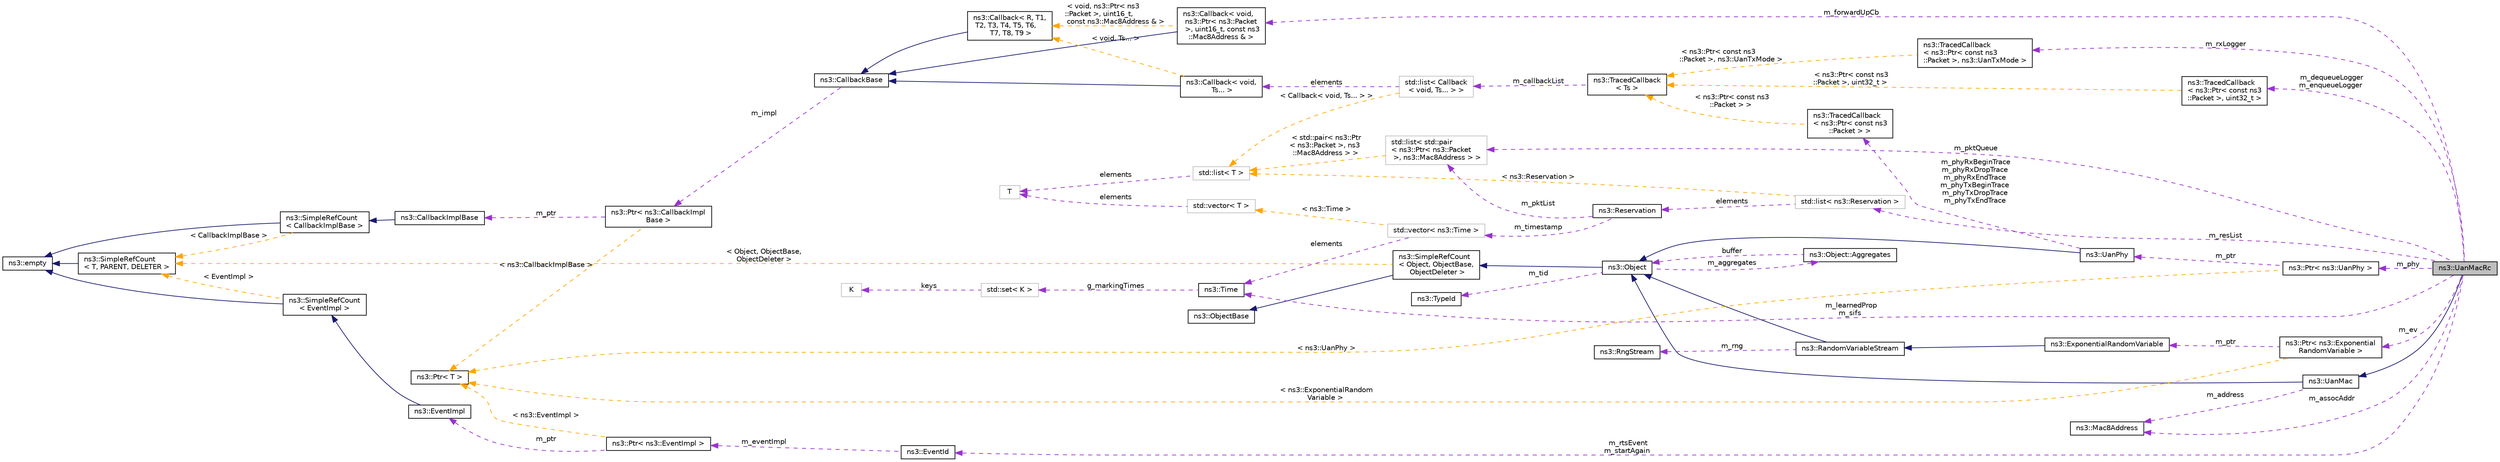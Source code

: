 digraph "ns3::UanMacRc"
{
 // LATEX_PDF_SIZE
  edge [fontname="Helvetica",fontsize="10",labelfontname="Helvetica",labelfontsize="10"];
  node [fontname="Helvetica",fontsize="10",shape=record];
  rankdir="LR";
  Node1 [label="ns3::UanMacRc",height=0.2,width=0.4,color="black", fillcolor="grey75", style="filled", fontcolor="black",tooltip="Non-gateway node MAC for reservation channel MAC protocol."];
  Node2 -> Node1 [dir="back",color="midnightblue",fontsize="10",style="solid",fontname="Helvetica"];
  Node2 [label="ns3::UanMac",height=0.2,width=0.4,color="black", fillcolor="white", style="filled",URL="$classns3_1_1_uan_mac.html",tooltip="Virtual base class for all UAN MAC protocols."];
  Node3 -> Node2 [dir="back",color="midnightblue",fontsize="10",style="solid",fontname="Helvetica"];
  Node3 [label="ns3::Object",height=0.2,width=0.4,color="black", fillcolor="white", style="filled",URL="$classns3_1_1_object.html",tooltip="A base class which provides memory management and object aggregation."];
  Node4 -> Node3 [dir="back",color="midnightblue",fontsize="10",style="solid",fontname="Helvetica"];
  Node4 [label="ns3::SimpleRefCount\l\< Object, ObjectBase,\l ObjectDeleter \>",height=0.2,width=0.4,color="black", fillcolor="white", style="filled",URL="$classns3_1_1_simple_ref_count.html",tooltip=" "];
  Node5 -> Node4 [dir="back",color="midnightblue",fontsize="10",style="solid",fontname="Helvetica"];
  Node5 [label="ns3::ObjectBase",height=0.2,width=0.4,color="black", fillcolor="white", style="filled",URL="$classns3_1_1_object_base.html",tooltip="Anchor the ns-3 type and attribute system."];
  Node6 -> Node4 [dir="back",color="orange",fontsize="10",style="dashed",label=" \< Object, ObjectBase,\l ObjectDeleter \>" ,fontname="Helvetica"];
  Node6 [label="ns3::SimpleRefCount\l\< T, PARENT, DELETER \>",height=0.2,width=0.4,color="black", fillcolor="white", style="filled",URL="$classns3_1_1_simple_ref_count.html",tooltip="A template-based reference counting class."];
  Node7 -> Node6 [dir="back",color="midnightblue",fontsize="10",style="solid",fontname="Helvetica"];
  Node7 [label="ns3::empty",height=0.2,width=0.4,color="black", fillcolor="white", style="filled",URL="$classns3_1_1empty.html",tooltip="make Callback use a separate empty type"];
  Node8 -> Node3 [dir="back",color="darkorchid3",fontsize="10",style="dashed",label=" m_tid" ,fontname="Helvetica"];
  Node8 [label="ns3::TypeId",height=0.2,width=0.4,color="black", fillcolor="white", style="filled",URL="$classns3_1_1_type_id.html",tooltip="a unique identifier for an interface."];
  Node9 -> Node3 [dir="back",color="darkorchid3",fontsize="10",style="dashed",label=" m_aggregates" ,fontname="Helvetica"];
  Node9 [label="ns3::Object::Aggregates",height=0.2,width=0.4,color="black", fillcolor="white", style="filled",URL="$structns3_1_1_object_1_1_aggregates.html",tooltip="The list of Objects aggregated to this one."];
  Node3 -> Node9 [dir="back",color="darkorchid3",fontsize="10",style="dashed",label=" buffer" ,fontname="Helvetica"];
  Node10 -> Node2 [dir="back",color="darkorchid3",fontsize="10",style="dashed",label=" m_address" ,fontname="Helvetica"];
  Node10 [label="ns3::Mac8Address",height=0.2,width=0.4,color="black", fillcolor="white", style="filled",URL="$classns3_1_1_mac8_address.html",tooltip="A class used for addressing MAC8 MAC's."];
  Node11 -> Node1 [dir="back",color="darkorchid3",fontsize="10",style="dashed",label=" m_resList" ,fontname="Helvetica"];
  Node11 [label="std::list\< ns3::Reservation \>",height=0.2,width=0.4,color="grey75", fillcolor="white", style="filled",tooltip=" "];
  Node12 -> Node11 [dir="back",color="darkorchid3",fontsize="10",style="dashed",label=" elements" ,fontname="Helvetica"];
  Node12 [label="ns3::Reservation",height=0.2,width=0.4,color="black", fillcolor="white", style="filled",URL="$classns3_1_1_reservation.html",tooltip="Stores reservation info for use in scheduling data channel by reservation channel MAC."];
  Node13 -> Node12 [dir="back",color="darkorchid3",fontsize="10",style="dashed",label=" m_timestamp" ,fontname="Helvetica"];
  Node13 [label="std::vector\< ns3::Time \>",height=0.2,width=0.4,color="grey75", fillcolor="white", style="filled",tooltip=" "];
  Node14 -> Node13 [dir="back",color="darkorchid3",fontsize="10",style="dashed",label=" elements" ,fontname="Helvetica"];
  Node14 [label="ns3::Time",height=0.2,width=0.4,color="black", fillcolor="white", style="filled",URL="$classns3_1_1_time.html",tooltip="Simulation virtual time values and global simulation resolution."];
  Node15 -> Node14 [dir="back",color="darkorchid3",fontsize="10",style="dashed",label=" g_markingTimes" ,fontname="Helvetica"];
  Node15 [label="std::set\< K \>",height=0.2,width=0.4,color="grey75", fillcolor="white", style="filled",tooltip=" "];
  Node16 -> Node15 [dir="back",color="darkorchid3",fontsize="10",style="dashed",label=" keys" ,fontname="Helvetica"];
  Node16 [label="K",height=0.2,width=0.4,color="grey75", fillcolor="white", style="filled",tooltip=" "];
  Node17 -> Node13 [dir="back",color="orange",fontsize="10",style="dashed",label=" \< ns3::Time \>" ,fontname="Helvetica"];
  Node17 [label="std::vector\< T \>",height=0.2,width=0.4,color="grey75", fillcolor="white", style="filled",tooltip=" "];
  Node18 -> Node17 [dir="back",color="darkorchid3",fontsize="10",style="dashed",label=" elements" ,fontname="Helvetica"];
  Node18 [label="T",height=0.2,width=0.4,color="grey75", fillcolor="white", style="filled",tooltip=" "];
  Node19 -> Node12 [dir="back",color="darkorchid3",fontsize="10",style="dashed",label=" m_pktList" ,fontname="Helvetica"];
  Node19 [label="std::list\< std::pair\l\< ns3::Ptr\< ns3::Packet\l \>, ns3::Mac8Address \> \>",height=0.2,width=0.4,color="grey75", fillcolor="white", style="filled",tooltip=" "];
  Node20 -> Node19 [dir="back",color="orange",fontsize="10",style="dashed",label=" \< std::pair\< ns3::Ptr\l\< ns3::Packet \>, ns3\l::Mac8Address \> \>" ,fontname="Helvetica"];
  Node20 [label="std::list\< T \>",height=0.2,width=0.4,color="grey75", fillcolor="white", style="filled",tooltip=" "];
  Node18 -> Node20 [dir="back",color="darkorchid3",fontsize="10",style="dashed",label=" elements" ,fontname="Helvetica"];
  Node20 -> Node11 [dir="back",color="orange",fontsize="10",style="dashed",label=" \< ns3::Reservation \>" ,fontname="Helvetica"];
  Node21 -> Node1 [dir="back",color="darkorchid3",fontsize="10",style="dashed",label=" m_phy" ,fontname="Helvetica"];
  Node21 [label="ns3::Ptr\< ns3::UanPhy \>",height=0.2,width=0.4,color="black", fillcolor="white", style="filled",URL="$classns3_1_1_ptr.html",tooltip=" "];
  Node22 -> Node21 [dir="back",color="darkorchid3",fontsize="10",style="dashed",label=" m_ptr" ,fontname="Helvetica"];
  Node22 [label="ns3::UanPhy",height=0.2,width=0.4,color="black", fillcolor="white", style="filled",URL="$classns3_1_1_uan_phy.html",tooltip="Base class for UAN Phy models."];
  Node3 -> Node22 [dir="back",color="midnightblue",fontsize="10",style="solid",fontname="Helvetica"];
  Node23 -> Node22 [dir="back",color="darkorchid3",fontsize="10",style="dashed",label=" m_phyRxBeginTrace\nm_phyRxDropTrace\nm_phyRxEndTrace\nm_phyTxBeginTrace\nm_phyTxDropTrace\nm_phyTxEndTrace" ,fontname="Helvetica"];
  Node23 [label="ns3::TracedCallback\l\< ns3::Ptr\< const ns3\l::Packet \> \>",height=0.2,width=0.4,color="black", fillcolor="white", style="filled",URL="$classns3_1_1_traced_callback.html",tooltip=" "];
  Node24 -> Node23 [dir="back",color="orange",fontsize="10",style="dashed",label=" \< ns3::Ptr\< const ns3\l::Packet \> \>" ,fontname="Helvetica"];
  Node24 [label="ns3::TracedCallback\l\< Ts \>",height=0.2,width=0.4,color="black", fillcolor="white", style="filled",URL="$classns3_1_1_traced_callback.html",tooltip="Forward calls to a chain of Callback."];
  Node25 -> Node24 [dir="back",color="darkorchid3",fontsize="10",style="dashed",label=" m_callbackList" ,fontname="Helvetica"];
  Node25 [label="std::list\< Callback\l\< void, Ts... \> \>",height=0.2,width=0.4,color="grey75", fillcolor="white", style="filled",tooltip=" "];
  Node26 -> Node25 [dir="back",color="darkorchid3",fontsize="10",style="dashed",label=" elements" ,fontname="Helvetica"];
  Node26 [label="ns3::Callback\< void,\l Ts... \>",height=0.2,width=0.4,color="black", fillcolor="white", style="filled",URL="$classns3_1_1_callback.html",tooltip=" "];
  Node27 -> Node26 [dir="back",color="midnightblue",fontsize="10",style="solid",fontname="Helvetica"];
  Node27 [label="ns3::CallbackBase",height=0.2,width=0.4,color="black", fillcolor="white", style="filled",URL="$classns3_1_1_callback_base.html",tooltip="Base class for Callback class."];
  Node28 -> Node27 [dir="back",color="darkorchid3",fontsize="10",style="dashed",label=" m_impl" ,fontname="Helvetica"];
  Node28 [label="ns3::Ptr\< ns3::CallbackImpl\lBase \>",height=0.2,width=0.4,color="black", fillcolor="white", style="filled",URL="$classns3_1_1_ptr.html",tooltip=" "];
  Node29 -> Node28 [dir="back",color="darkorchid3",fontsize="10",style="dashed",label=" m_ptr" ,fontname="Helvetica"];
  Node29 [label="ns3::CallbackImplBase",height=0.2,width=0.4,color="black", fillcolor="white", style="filled",URL="$classns3_1_1_callback_impl_base.html",tooltip="Abstract base class for CallbackImpl Provides reference counting and equality test."];
  Node30 -> Node29 [dir="back",color="midnightblue",fontsize="10",style="solid",fontname="Helvetica"];
  Node30 [label="ns3::SimpleRefCount\l\< CallbackImplBase \>",height=0.2,width=0.4,color="black", fillcolor="white", style="filled",URL="$classns3_1_1_simple_ref_count.html",tooltip=" "];
  Node7 -> Node30 [dir="back",color="midnightblue",fontsize="10",style="solid",fontname="Helvetica"];
  Node6 -> Node30 [dir="back",color="orange",fontsize="10",style="dashed",label=" \< CallbackImplBase \>" ,fontname="Helvetica"];
  Node31 -> Node28 [dir="back",color="orange",fontsize="10",style="dashed",label=" \< ns3::CallbackImplBase \>" ,fontname="Helvetica"];
  Node31 [label="ns3::Ptr\< T \>",height=0.2,width=0.4,color="black", fillcolor="white", style="filled",URL="$classns3_1_1_ptr.html",tooltip="Smart pointer class similar to boost::intrusive_ptr."];
  Node32 -> Node26 [dir="back",color="orange",fontsize="10",style="dashed",label=" \< void, Ts... \>" ,fontname="Helvetica"];
  Node32 [label="ns3::Callback\< R, T1,\l T2, T3, T4, T5, T6,\l T7, T8, T9 \>",height=0.2,width=0.4,color="black", fillcolor="white", style="filled",URL="$classns3_1_1_callback.html",tooltip="Callback template class."];
  Node27 -> Node32 [dir="back",color="midnightblue",fontsize="10",style="solid",fontname="Helvetica"];
  Node20 -> Node25 [dir="back",color="orange",fontsize="10",style="dashed",label=" \< Callback\< void, Ts... \> \>" ,fontname="Helvetica"];
  Node31 -> Node21 [dir="back",color="orange",fontsize="10",style="dashed",label=" \< ns3::UanPhy \>" ,fontname="Helvetica"];
  Node33 -> Node1 [dir="back",color="darkorchid3",fontsize="10",style="dashed",label=" m_rxLogger" ,fontname="Helvetica"];
  Node33 [label="ns3::TracedCallback\l\< ns3::Ptr\< const ns3\l::Packet \>, ns3::UanTxMode \>",height=0.2,width=0.4,color="black", fillcolor="white", style="filled",URL="$classns3_1_1_traced_callback.html",tooltip=" "];
  Node24 -> Node33 [dir="back",color="orange",fontsize="10",style="dashed",label=" \< ns3::Ptr\< const ns3\l::Packet \>, ns3::UanTxMode \>" ,fontname="Helvetica"];
  Node34 -> Node1 [dir="back",color="darkorchid3",fontsize="10",style="dashed",label=" m_rtsEvent\nm_startAgain" ,fontname="Helvetica"];
  Node34 [label="ns3::EventId",height=0.2,width=0.4,color="black", fillcolor="white", style="filled",URL="$classns3_1_1_event_id.html",tooltip="An identifier for simulation events."];
  Node35 -> Node34 [dir="back",color="darkorchid3",fontsize="10",style="dashed",label=" m_eventImpl" ,fontname="Helvetica"];
  Node35 [label="ns3::Ptr\< ns3::EventImpl \>",height=0.2,width=0.4,color="black", fillcolor="white", style="filled",URL="$classns3_1_1_ptr.html",tooltip=" "];
  Node36 -> Node35 [dir="back",color="darkorchid3",fontsize="10",style="dashed",label=" m_ptr" ,fontname="Helvetica"];
  Node36 [label="ns3::EventImpl",height=0.2,width=0.4,color="black", fillcolor="white", style="filled",URL="$classns3_1_1_event_impl.html",tooltip="A simulation event."];
  Node37 -> Node36 [dir="back",color="midnightblue",fontsize="10",style="solid",fontname="Helvetica"];
  Node37 [label="ns3::SimpleRefCount\l\< EventImpl \>",height=0.2,width=0.4,color="black", fillcolor="white", style="filled",URL="$classns3_1_1_simple_ref_count.html",tooltip=" "];
  Node7 -> Node37 [dir="back",color="midnightblue",fontsize="10",style="solid",fontname="Helvetica"];
  Node6 -> Node37 [dir="back",color="orange",fontsize="10",style="dashed",label=" \< EventImpl \>" ,fontname="Helvetica"];
  Node31 -> Node35 [dir="back",color="orange",fontsize="10",style="dashed",label=" \< ns3::EventImpl \>" ,fontname="Helvetica"];
  Node14 -> Node1 [dir="back",color="darkorchid3",fontsize="10",style="dashed",label=" m_learnedProp\nm_sifs" ,fontname="Helvetica"];
  Node10 -> Node1 [dir="back",color="darkorchid3",fontsize="10",style="dashed",label=" m_assocAddr" ,fontname="Helvetica"];
  Node19 -> Node1 [dir="back",color="darkorchid3",fontsize="10",style="dashed",label=" m_pktQueue" ,fontname="Helvetica"];
  Node38 -> Node1 [dir="back",color="darkorchid3",fontsize="10",style="dashed",label=" m_ev" ,fontname="Helvetica"];
  Node38 [label="ns3::Ptr\< ns3::Exponential\lRandomVariable \>",height=0.2,width=0.4,color="black", fillcolor="white", style="filled",URL="$classns3_1_1_ptr.html",tooltip=" "];
  Node39 -> Node38 [dir="back",color="darkorchid3",fontsize="10",style="dashed",label=" m_ptr" ,fontname="Helvetica"];
  Node39 [label="ns3::ExponentialRandomVariable",height=0.2,width=0.4,color="black", fillcolor="white", style="filled",URL="$classns3_1_1_exponential_random_variable.html",tooltip="The exponential distribution Random Number Generator (RNG)."];
  Node40 -> Node39 [dir="back",color="midnightblue",fontsize="10",style="solid",fontname="Helvetica"];
  Node40 [label="ns3::RandomVariableStream",height=0.2,width=0.4,color="black", fillcolor="white", style="filled",URL="$classns3_1_1_random_variable_stream.html",tooltip="The basic uniform Random Number Generator (RNG)."];
  Node3 -> Node40 [dir="back",color="midnightblue",fontsize="10",style="solid",fontname="Helvetica"];
  Node41 -> Node40 [dir="back",color="darkorchid3",fontsize="10",style="dashed",label=" m_rng" ,fontname="Helvetica"];
  Node41 [label="ns3::RngStream",height=0.2,width=0.4,color="black", fillcolor="white", style="filled",URL="$classns3_1_1_rng_stream.html",tooltip="Combined Multiple-Recursive Generator MRG32k3a."];
  Node31 -> Node38 [dir="back",color="orange",fontsize="10",style="dashed",label=" \< ns3::ExponentialRandom\lVariable \>" ,fontname="Helvetica"];
  Node42 -> Node1 [dir="back",color="darkorchid3",fontsize="10",style="dashed",label=" m_forwardUpCb" ,fontname="Helvetica"];
  Node42 [label="ns3::Callback\< void,\l ns3::Ptr\< ns3::Packet\l \>, uint16_t, const ns3\l::Mac8Address & \>",height=0.2,width=0.4,color="black", fillcolor="white", style="filled",URL="$classns3_1_1_callback.html",tooltip=" "];
  Node27 -> Node42 [dir="back",color="midnightblue",fontsize="10",style="solid",fontname="Helvetica"];
  Node32 -> Node42 [dir="back",color="orange",fontsize="10",style="dashed",label=" \< void, ns3::Ptr\< ns3\l::Packet \>, uint16_t,\l const ns3::Mac8Address & \>" ,fontname="Helvetica"];
  Node43 -> Node1 [dir="back",color="darkorchid3",fontsize="10",style="dashed",label=" m_dequeueLogger\nm_enqueueLogger" ,fontname="Helvetica"];
  Node43 [label="ns3::TracedCallback\l\< ns3::Ptr\< const ns3\l::Packet \>, uint32_t \>",height=0.2,width=0.4,color="black", fillcolor="white", style="filled",URL="$classns3_1_1_traced_callback.html",tooltip=" "];
  Node24 -> Node43 [dir="back",color="orange",fontsize="10",style="dashed",label=" \< ns3::Ptr\< const ns3\l::Packet \>, uint32_t \>" ,fontname="Helvetica"];
}
